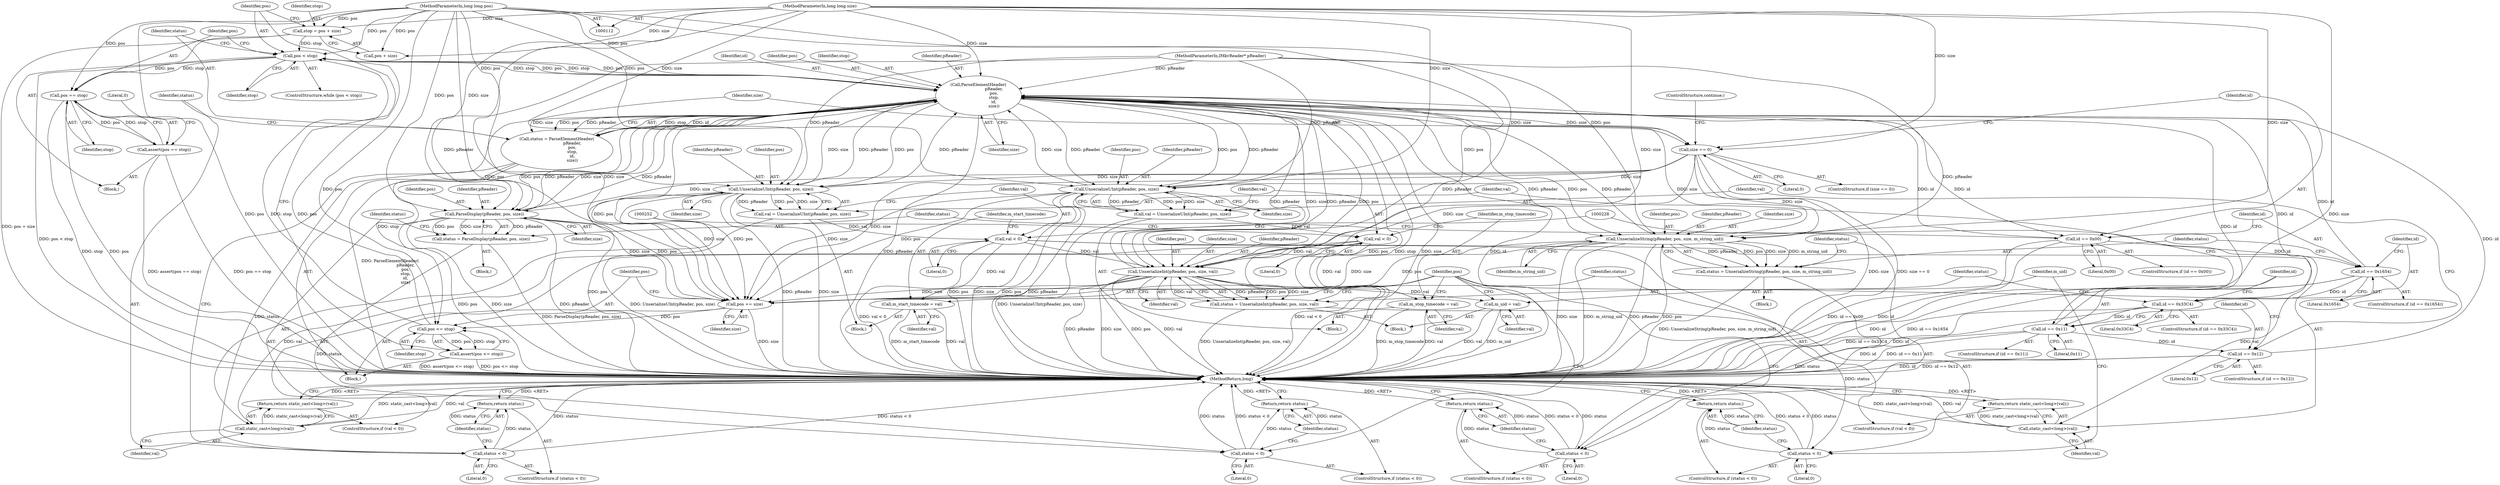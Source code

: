 digraph "1_Android_04839626ed859623901ebd3a5fd483982186b59d_164@integer" {
"1000118" [label="(Call,stop = pos + size)"];
"1000114" [label="(MethodParameterIn,long long pos)"];
"1000115" [label="(MethodParameterIn,long long size)"];
"1000124" [label="(Call,pos < stop)"];
"1000133" [label="(Call,ParseElementHeader(\n                        pReader,\n                        pos,\n                        stop,\n                        id,\n                        size))"];
"1000131" [label="(Call,status = ParseElementHeader(\n                        pReader,\n                        pos,\n                        stop,\n                        id,\n                        size))"];
"1000140" [label="(Call,status < 0)"];
"1000143" [label="(Return,return status;)"];
"1000146" [label="(Call,size == 0)"];
"1000157" [label="(Call,ParseDisplay(pReader, pos, size))"];
"1000155" [label="(Call,status = ParseDisplay(pReader, pos, size))"];
"1000162" [label="(Call,status < 0)"];
"1000165" [label="(Return,return status;)"];
"1000257" [label="(Call,pos += size)"];
"1000261" [label="(Call,pos <= stop)"];
"1000260" [label="(Call,assert(pos <= stop))"];
"1000175" [label="(Call,UnserializeString(pReader, pos, size, m_string_uid))"];
"1000173" [label="(Call,status = UnserializeString(pReader, pos, size, m_string_uid))"];
"1000181" [label="(Call,status < 0)"];
"1000184" [label="(Return,return status;)"];
"1000195" [label="(Call,UnserializeInt(pReader, pos, size, val))"];
"1000193" [label="(Call,status = UnserializeInt(pReader, pos, size, val))"];
"1000201" [label="(Call,status < 0)"];
"1000204" [label="(Return,return status;)"];
"1000206" [label="(Call,m_uid = val)"];
"1000218" [label="(Call,UnserializeUInt(pReader, pos, size))"];
"1000216" [label="(Call,val = UnserializeUInt(pReader, pos, size))"];
"1000223" [label="(Call,val < 0)"];
"1000227" [label="(Call,static_cast<long>(val))"];
"1000226" [label="(Return,return static_cast<long>(val);)"];
"1000230" [label="(Call,m_start_timecode = val)"];
"1000242" [label="(Call,UnserializeUInt(pReader, pos, size))"];
"1000240" [label="(Call,val = UnserializeUInt(pReader, pos, size))"];
"1000247" [label="(Call,val < 0)"];
"1000251" [label="(Call,static_cast<long>(val))"];
"1000250" [label="(Return,return static_cast<long>(val);)"];
"1000254" [label="(Call,m_stop_timecode = val)"];
"1000151" [label="(Call,id == 0x00)"];
"1000169" [label="(Call,id == 0x1654)"];
"1000188" [label="(Call,id == 0x33C4)"];
"1000211" [label="(Call,id == 0x11)"];
"1000235" [label="(Call,id == 0x12)"];
"1000265" [label="(Call,pos == stop)"];
"1000264" [label="(Call,assert(pos == stop))"];
"1000205" [label="(Identifier,status)"];
"1000142" [label="(Literal,0)"];
"1000148" [label="(Literal,0)"];
"1000195" [label="(Call,UnserializeInt(pReader, pos, size, val))"];
"1000227" [label="(Call,static_cast<long>(val))"];
"1000217" [label="(Identifier,val)"];
"1000185" [label="(Identifier,status)"];
"1000155" [label="(Call,status = ParseDisplay(pReader, pos, size))"];
"1000169" [label="(Call,id == 0x1654)"];
"1000218" [label="(Call,UnserializeUInt(pReader, pos, size))"];
"1000152" [label="(Identifier,id)"];
"1000259" [label="(Identifier,size)"];
"1000219" [label="(Identifier,pReader)"];
"1000161" [label="(ControlStructure,if (status < 0))"];
"1000240" [label="(Call,val = UnserializeUInt(pReader, pos, size))"];
"1000177" [label="(Identifier,pos)"];
"1000131" [label="(Call,status = ParseElementHeader(\n                        pReader,\n                        pos,\n                        stop,\n                        id,\n                        size))"];
"1000204" [label="(Return,return status;)"];
"1000248" [label="(Identifier,val)"];
"1000207" [label="(Identifier,m_uid)"];
"1000114" [label="(MethodParameterIn,long long pos)"];
"1000191" [label="(Block,)"];
"1000124" [label="(Call,pos < stop)"];
"1000147" [label="(Identifier,size)"];
"1000157" [label="(Call,ParseDisplay(pReader, pos, size))"];
"1000251" [label="(Call,static_cast<long>(val))"];
"1000172" [label="(Block,)"];
"1000154" [label="(Block,)"];
"1000254" [label="(Call,m_stop_timecode = val)"];
"1000190" [label="(Literal,0x33C4)"];
"1000193" [label="(Call,status = UnserializeInt(pReader, pos, size, val))"];
"1000176" [label="(Identifier,pReader)"];
"1000182" [label="(Identifier,status)"];
"1000203" [label="(Literal,0)"];
"1000253" [label="(Identifier,val)"];
"1000236" [label="(Identifier,id)"];
"1000211" [label="(Call,id == 0x11)"];
"1000113" [label="(MethodParameterIn,IMkvReader* pReader)"];
"1000120" [label="(Call,pos + size)"];
"1000139" [label="(ControlStructure,if (status < 0))"];
"1000171" [label="(Literal,0x1654)"];
"1000225" [label="(Literal,0)"];
"1000162" [label="(Call,status < 0)"];
"1000187" [label="(ControlStructure,if (id == 0x33C4))"];
"1000200" [label="(ControlStructure,if (status < 0))"];
"1000267" [label="(Identifier,stop)"];
"1000153" [label="(Literal,0x00)"];
"1000250" [label="(Return,return static_cast<long>(val);)"];
"1000150" [label="(ControlStructure,if (id == 0x00))"];
"1000160" [label="(Identifier,size)"];
"1000164" [label="(Literal,0)"];
"1000232" [label="(Identifier,val)"];
"1000238" [label="(Block,)"];
"1000222" [label="(ControlStructure,if (val < 0))"];
"1000165" [label="(Return,return status;)"];
"1000221" [label="(Identifier,size)"];
"1000199" [label="(Identifier,val)"];
"1000146" [label="(Call,size == 0)"];
"1000255" [label="(Identifier,m_stop_timecode)"];
"1000194" [label="(Identifier,status)"];
"1000188" [label="(Call,id == 0x33C4)"];
"1000197" [label="(Identifier,pos)"];
"1000168" [label="(ControlStructure,if (id == 0x1654))"];
"1000234" [label="(ControlStructure,if (id == 0x12))"];
"1000119" [label="(Identifier,stop)"];
"1000249" [label="(Literal,0)"];
"1000226" [label="(Return,return static_cast<long>(val);)"];
"1000170" [label="(Identifier,id)"];
"1000206" [label="(Call,m_uid = val)"];
"1000237" [label="(Literal,0x12)"];
"1000159" [label="(Identifier,pos)"];
"1000140" [label="(Call,status < 0)"];
"1000241" [label="(Identifier,val)"];
"1000257" [label="(Call,pos += size)"];
"1000265" [label="(Call,pos == stop)"];
"1000145" [label="(ControlStructure,if (size == 0))"];
"1000235" [label="(Call,id == 0x12)"];
"1000262" [label="(Identifier,pos)"];
"1000181" [label="(Call,status < 0)"];
"1000180" [label="(ControlStructure,if (status < 0))"];
"1000244" [label="(Identifier,pos)"];
"1000125" [label="(Identifier,pos)"];
"1000243" [label="(Identifier,pReader)"];
"1000116" [label="(Block,)"];
"1000137" [label="(Identifier,id)"];
"1000173" [label="(Call,status = UnserializeString(pReader, pos, size, m_string_uid))"];
"1000127" [label="(Block,)"];
"1000118" [label="(Call,stop = pos + size)"];
"1000115" [label="(MethodParameterIn,long long size)"];
"1000198" [label="(Identifier,size)"];
"1000231" [label="(Identifier,m_start_timecode)"];
"1000230" [label="(Call,m_start_timecode = val)"];
"1000158" [label="(Identifier,pReader)"];
"1000210" [label="(ControlStructure,if (id == 0x11))"];
"1000126" [label="(Identifier,stop)"];
"1000214" [label="(Block,)"];
"1000135" [label="(Identifier,pos)"];
"1000201" [label="(Call,status < 0)"];
"1000220" [label="(Identifier,pos)"];
"1000189" [label="(Identifier,id)"];
"1000260" [label="(Call,assert(pos <= stop))"];
"1000269" [label="(Literal,0)"];
"1000246" [label="(ControlStructure,if (val < 0))"];
"1000138" [label="(Identifier,size)"];
"1000245" [label="(Identifier,size)"];
"1000261" [label="(Call,pos <= stop)"];
"1000175" [label="(Call,UnserializeString(pReader, pos, size, m_string_uid))"];
"1000208" [label="(Identifier,val)"];
"1000149" [label="(ControlStructure,continue;)"];
"1000163" [label="(Identifier,status)"];
"1000229" [label="(Identifier,val)"];
"1000196" [label="(Identifier,pReader)"];
"1000256" [label="(Identifier,val)"];
"1000216" [label="(Call,val = UnserializeUInt(pReader, pos, size))"];
"1000179" [label="(Identifier,m_string_uid)"];
"1000224" [label="(Identifier,val)"];
"1000174" [label="(Identifier,status)"];
"1000166" [label="(Identifier,status)"];
"1000270" [label="(MethodReturn,long)"];
"1000202" [label="(Identifier,status)"];
"1000178" [label="(Identifier,size)"];
"1000213" [label="(Literal,0x11)"];
"1000151" [label="(Call,id == 0x00)"];
"1000242" [label="(Call,UnserializeUInt(pReader, pos, size))"];
"1000144" [label="(Identifier,status)"];
"1000143" [label="(Return,return status;)"];
"1000264" [label="(Call,assert(pos == stop))"];
"1000258" [label="(Identifier,pos)"];
"1000132" [label="(Identifier,status)"];
"1000212" [label="(Identifier,id)"];
"1000141" [label="(Identifier,status)"];
"1000156" [label="(Identifier,status)"];
"1000247" [label="(Call,val < 0)"];
"1000266" [label="(Identifier,pos)"];
"1000123" [label="(ControlStructure,while (pos < stop))"];
"1000133" [label="(Call,ParseElementHeader(\n                        pReader,\n                        pos,\n                        stop,\n                        id,\n                        size))"];
"1000263" [label="(Identifier,stop)"];
"1000223" [label="(Call,val < 0)"];
"1000136" [label="(Identifier,stop)"];
"1000184" [label="(Return,return status;)"];
"1000183" [label="(Literal,0)"];
"1000134" [label="(Identifier,pReader)"];
"1000118" -> "1000116"  [label="AST: "];
"1000118" -> "1000120"  [label="CFG: "];
"1000119" -> "1000118"  [label="AST: "];
"1000120" -> "1000118"  [label="AST: "];
"1000125" -> "1000118"  [label="CFG: "];
"1000118" -> "1000270"  [label="DDG: pos + size"];
"1000114" -> "1000118"  [label="DDG: pos"];
"1000115" -> "1000118"  [label="DDG: size"];
"1000118" -> "1000124"  [label="DDG: stop"];
"1000114" -> "1000112"  [label="AST: "];
"1000114" -> "1000270"  [label="DDG: pos"];
"1000114" -> "1000120"  [label="DDG: pos"];
"1000114" -> "1000124"  [label="DDG: pos"];
"1000114" -> "1000133"  [label="DDG: pos"];
"1000114" -> "1000157"  [label="DDG: pos"];
"1000114" -> "1000175"  [label="DDG: pos"];
"1000114" -> "1000195"  [label="DDG: pos"];
"1000114" -> "1000218"  [label="DDG: pos"];
"1000114" -> "1000242"  [label="DDG: pos"];
"1000114" -> "1000257"  [label="DDG: pos"];
"1000114" -> "1000261"  [label="DDG: pos"];
"1000114" -> "1000265"  [label="DDG: pos"];
"1000115" -> "1000112"  [label="AST: "];
"1000115" -> "1000270"  [label="DDG: size"];
"1000115" -> "1000120"  [label="DDG: size"];
"1000115" -> "1000133"  [label="DDG: size"];
"1000115" -> "1000146"  [label="DDG: size"];
"1000115" -> "1000157"  [label="DDG: size"];
"1000115" -> "1000175"  [label="DDG: size"];
"1000115" -> "1000195"  [label="DDG: size"];
"1000115" -> "1000218"  [label="DDG: size"];
"1000115" -> "1000242"  [label="DDG: size"];
"1000115" -> "1000257"  [label="DDG: size"];
"1000124" -> "1000123"  [label="AST: "];
"1000124" -> "1000126"  [label="CFG: "];
"1000125" -> "1000124"  [label="AST: "];
"1000126" -> "1000124"  [label="AST: "];
"1000132" -> "1000124"  [label="CFG: "];
"1000266" -> "1000124"  [label="CFG: "];
"1000124" -> "1000270"  [label="DDG: pos < stop"];
"1000261" -> "1000124"  [label="DDG: pos"];
"1000261" -> "1000124"  [label="DDG: stop"];
"1000133" -> "1000124"  [label="DDG: pos"];
"1000133" -> "1000124"  [label="DDG: stop"];
"1000124" -> "1000133"  [label="DDG: pos"];
"1000124" -> "1000133"  [label="DDG: stop"];
"1000124" -> "1000265"  [label="DDG: pos"];
"1000124" -> "1000265"  [label="DDG: stop"];
"1000133" -> "1000131"  [label="AST: "];
"1000133" -> "1000138"  [label="CFG: "];
"1000134" -> "1000133"  [label="AST: "];
"1000135" -> "1000133"  [label="AST: "];
"1000136" -> "1000133"  [label="AST: "];
"1000137" -> "1000133"  [label="AST: "];
"1000138" -> "1000133"  [label="AST: "];
"1000131" -> "1000133"  [label="CFG: "];
"1000133" -> "1000270"  [label="DDG: pReader"];
"1000133" -> "1000270"  [label="DDG: pos"];
"1000133" -> "1000270"  [label="DDG: stop"];
"1000133" -> "1000270"  [label="DDG: size"];
"1000133" -> "1000270"  [label="DDG: id"];
"1000133" -> "1000131"  [label="DDG: stop"];
"1000133" -> "1000131"  [label="DDG: id"];
"1000133" -> "1000131"  [label="DDG: size"];
"1000133" -> "1000131"  [label="DDG: pos"];
"1000133" -> "1000131"  [label="DDG: pReader"];
"1000218" -> "1000133"  [label="DDG: pReader"];
"1000218" -> "1000133"  [label="DDG: size"];
"1000175" -> "1000133"  [label="DDG: pReader"];
"1000175" -> "1000133"  [label="DDG: size"];
"1000195" -> "1000133"  [label="DDG: pReader"];
"1000195" -> "1000133"  [label="DDG: size"];
"1000242" -> "1000133"  [label="DDG: pReader"];
"1000242" -> "1000133"  [label="DDG: size"];
"1000157" -> "1000133"  [label="DDG: pReader"];
"1000157" -> "1000133"  [label="DDG: size"];
"1000113" -> "1000133"  [label="DDG: pReader"];
"1000235" -> "1000133"  [label="DDG: id"];
"1000188" -> "1000133"  [label="DDG: id"];
"1000151" -> "1000133"  [label="DDG: id"];
"1000211" -> "1000133"  [label="DDG: id"];
"1000169" -> "1000133"  [label="DDG: id"];
"1000146" -> "1000133"  [label="DDG: size"];
"1000133" -> "1000146"  [label="DDG: size"];
"1000133" -> "1000151"  [label="DDG: id"];
"1000133" -> "1000157"  [label="DDG: pReader"];
"1000133" -> "1000157"  [label="DDG: pos"];
"1000133" -> "1000175"  [label="DDG: pReader"];
"1000133" -> "1000175"  [label="DDG: pos"];
"1000133" -> "1000195"  [label="DDG: pReader"];
"1000133" -> "1000195"  [label="DDG: pos"];
"1000133" -> "1000218"  [label="DDG: pReader"];
"1000133" -> "1000218"  [label="DDG: pos"];
"1000133" -> "1000242"  [label="DDG: pReader"];
"1000133" -> "1000242"  [label="DDG: pos"];
"1000133" -> "1000257"  [label="DDG: pos"];
"1000133" -> "1000261"  [label="DDG: stop"];
"1000131" -> "1000127"  [label="AST: "];
"1000132" -> "1000131"  [label="AST: "];
"1000141" -> "1000131"  [label="CFG: "];
"1000131" -> "1000270"  [label="DDG: ParseElementHeader(\n                        pReader,\n                        pos,\n                        stop,\n                        id,\n                        size)"];
"1000131" -> "1000140"  [label="DDG: status"];
"1000140" -> "1000139"  [label="AST: "];
"1000140" -> "1000142"  [label="CFG: "];
"1000141" -> "1000140"  [label="AST: "];
"1000142" -> "1000140"  [label="AST: "];
"1000144" -> "1000140"  [label="CFG: "];
"1000147" -> "1000140"  [label="CFG: "];
"1000140" -> "1000270"  [label="DDG: status"];
"1000140" -> "1000270"  [label="DDG: status < 0"];
"1000140" -> "1000143"  [label="DDG: status"];
"1000143" -> "1000139"  [label="AST: "];
"1000143" -> "1000144"  [label="CFG: "];
"1000144" -> "1000143"  [label="AST: "];
"1000270" -> "1000143"  [label="CFG: "];
"1000143" -> "1000270"  [label="DDG: <RET>"];
"1000144" -> "1000143"  [label="DDG: status"];
"1000146" -> "1000145"  [label="AST: "];
"1000146" -> "1000148"  [label="CFG: "];
"1000147" -> "1000146"  [label="AST: "];
"1000148" -> "1000146"  [label="AST: "];
"1000149" -> "1000146"  [label="CFG: "];
"1000152" -> "1000146"  [label="CFG: "];
"1000146" -> "1000270"  [label="DDG: size"];
"1000146" -> "1000270"  [label="DDG: size == 0"];
"1000146" -> "1000157"  [label="DDG: size"];
"1000146" -> "1000175"  [label="DDG: size"];
"1000146" -> "1000195"  [label="DDG: size"];
"1000146" -> "1000218"  [label="DDG: size"];
"1000146" -> "1000242"  [label="DDG: size"];
"1000146" -> "1000257"  [label="DDG: size"];
"1000157" -> "1000155"  [label="AST: "];
"1000157" -> "1000160"  [label="CFG: "];
"1000158" -> "1000157"  [label="AST: "];
"1000159" -> "1000157"  [label="AST: "];
"1000160" -> "1000157"  [label="AST: "];
"1000155" -> "1000157"  [label="CFG: "];
"1000157" -> "1000270"  [label="DDG: pos"];
"1000157" -> "1000270"  [label="DDG: size"];
"1000157" -> "1000270"  [label="DDG: pReader"];
"1000157" -> "1000155"  [label="DDG: pReader"];
"1000157" -> "1000155"  [label="DDG: pos"];
"1000157" -> "1000155"  [label="DDG: size"];
"1000113" -> "1000157"  [label="DDG: pReader"];
"1000157" -> "1000257"  [label="DDG: size"];
"1000157" -> "1000257"  [label="DDG: pos"];
"1000155" -> "1000154"  [label="AST: "];
"1000156" -> "1000155"  [label="AST: "];
"1000163" -> "1000155"  [label="CFG: "];
"1000155" -> "1000270"  [label="DDG: ParseDisplay(pReader, pos, size)"];
"1000155" -> "1000162"  [label="DDG: status"];
"1000162" -> "1000161"  [label="AST: "];
"1000162" -> "1000164"  [label="CFG: "];
"1000163" -> "1000162"  [label="AST: "];
"1000164" -> "1000162"  [label="AST: "];
"1000166" -> "1000162"  [label="CFG: "];
"1000258" -> "1000162"  [label="CFG: "];
"1000162" -> "1000270"  [label="DDG: status"];
"1000162" -> "1000270"  [label="DDG: status < 0"];
"1000162" -> "1000165"  [label="DDG: status"];
"1000165" -> "1000161"  [label="AST: "];
"1000165" -> "1000166"  [label="CFG: "];
"1000166" -> "1000165"  [label="AST: "];
"1000270" -> "1000165"  [label="CFG: "];
"1000165" -> "1000270"  [label="DDG: <RET>"];
"1000166" -> "1000165"  [label="DDG: status"];
"1000257" -> "1000127"  [label="AST: "];
"1000257" -> "1000259"  [label="CFG: "];
"1000258" -> "1000257"  [label="AST: "];
"1000259" -> "1000257"  [label="AST: "];
"1000262" -> "1000257"  [label="CFG: "];
"1000257" -> "1000270"  [label="DDG: size"];
"1000175" -> "1000257"  [label="DDG: size"];
"1000175" -> "1000257"  [label="DDG: pos"];
"1000218" -> "1000257"  [label="DDG: size"];
"1000218" -> "1000257"  [label="DDG: pos"];
"1000242" -> "1000257"  [label="DDG: size"];
"1000242" -> "1000257"  [label="DDG: pos"];
"1000195" -> "1000257"  [label="DDG: size"];
"1000195" -> "1000257"  [label="DDG: pos"];
"1000257" -> "1000261"  [label="DDG: pos"];
"1000261" -> "1000260"  [label="AST: "];
"1000261" -> "1000263"  [label="CFG: "];
"1000262" -> "1000261"  [label="AST: "];
"1000263" -> "1000261"  [label="AST: "];
"1000260" -> "1000261"  [label="CFG: "];
"1000261" -> "1000260"  [label="DDG: pos"];
"1000261" -> "1000260"  [label="DDG: stop"];
"1000260" -> "1000127"  [label="AST: "];
"1000125" -> "1000260"  [label="CFG: "];
"1000260" -> "1000270"  [label="DDG: assert(pos <= stop)"];
"1000260" -> "1000270"  [label="DDG: pos <= stop"];
"1000175" -> "1000173"  [label="AST: "];
"1000175" -> "1000179"  [label="CFG: "];
"1000176" -> "1000175"  [label="AST: "];
"1000177" -> "1000175"  [label="AST: "];
"1000178" -> "1000175"  [label="AST: "];
"1000179" -> "1000175"  [label="AST: "];
"1000173" -> "1000175"  [label="CFG: "];
"1000175" -> "1000270"  [label="DDG: size"];
"1000175" -> "1000270"  [label="DDG: m_string_uid"];
"1000175" -> "1000270"  [label="DDG: pReader"];
"1000175" -> "1000270"  [label="DDG: pos"];
"1000175" -> "1000173"  [label="DDG: pReader"];
"1000175" -> "1000173"  [label="DDG: pos"];
"1000175" -> "1000173"  [label="DDG: size"];
"1000175" -> "1000173"  [label="DDG: m_string_uid"];
"1000113" -> "1000175"  [label="DDG: pReader"];
"1000173" -> "1000172"  [label="AST: "];
"1000174" -> "1000173"  [label="AST: "];
"1000182" -> "1000173"  [label="CFG: "];
"1000173" -> "1000270"  [label="DDG: UnserializeString(pReader, pos, size, m_string_uid)"];
"1000173" -> "1000181"  [label="DDG: status"];
"1000181" -> "1000180"  [label="AST: "];
"1000181" -> "1000183"  [label="CFG: "];
"1000182" -> "1000181"  [label="AST: "];
"1000183" -> "1000181"  [label="AST: "];
"1000185" -> "1000181"  [label="CFG: "];
"1000258" -> "1000181"  [label="CFG: "];
"1000181" -> "1000270"  [label="DDG: status < 0"];
"1000181" -> "1000270"  [label="DDG: status"];
"1000181" -> "1000184"  [label="DDG: status"];
"1000184" -> "1000180"  [label="AST: "];
"1000184" -> "1000185"  [label="CFG: "];
"1000185" -> "1000184"  [label="AST: "];
"1000270" -> "1000184"  [label="CFG: "];
"1000184" -> "1000270"  [label="DDG: <RET>"];
"1000185" -> "1000184"  [label="DDG: status"];
"1000195" -> "1000193"  [label="AST: "];
"1000195" -> "1000199"  [label="CFG: "];
"1000196" -> "1000195"  [label="AST: "];
"1000197" -> "1000195"  [label="AST: "];
"1000198" -> "1000195"  [label="AST: "];
"1000199" -> "1000195"  [label="AST: "];
"1000193" -> "1000195"  [label="CFG: "];
"1000195" -> "1000270"  [label="DDG: pos"];
"1000195" -> "1000270"  [label="DDG: val"];
"1000195" -> "1000270"  [label="DDG: pReader"];
"1000195" -> "1000270"  [label="DDG: size"];
"1000195" -> "1000193"  [label="DDG: pReader"];
"1000195" -> "1000193"  [label="DDG: pos"];
"1000195" -> "1000193"  [label="DDG: size"];
"1000195" -> "1000193"  [label="DDG: val"];
"1000113" -> "1000195"  [label="DDG: pReader"];
"1000223" -> "1000195"  [label="DDG: val"];
"1000247" -> "1000195"  [label="DDG: val"];
"1000195" -> "1000206"  [label="DDG: val"];
"1000193" -> "1000191"  [label="AST: "];
"1000194" -> "1000193"  [label="AST: "];
"1000202" -> "1000193"  [label="CFG: "];
"1000193" -> "1000270"  [label="DDG: UnserializeInt(pReader, pos, size, val)"];
"1000193" -> "1000201"  [label="DDG: status"];
"1000201" -> "1000200"  [label="AST: "];
"1000201" -> "1000203"  [label="CFG: "];
"1000202" -> "1000201"  [label="AST: "];
"1000203" -> "1000201"  [label="AST: "];
"1000205" -> "1000201"  [label="CFG: "];
"1000207" -> "1000201"  [label="CFG: "];
"1000201" -> "1000270"  [label="DDG: status < 0"];
"1000201" -> "1000270"  [label="DDG: status"];
"1000201" -> "1000204"  [label="DDG: status"];
"1000204" -> "1000200"  [label="AST: "];
"1000204" -> "1000205"  [label="CFG: "];
"1000205" -> "1000204"  [label="AST: "];
"1000270" -> "1000204"  [label="CFG: "];
"1000204" -> "1000270"  [label="DDG: <RET>"];
"1000205" -> "1000204"  [label="DDG: status"];
"1000206" -> "1000191"  [label="AST: "];
"1000206" -> "1000208"  [label="CFG: "];
"1000207" -> "1000206"  [label="AST: "];
"1000208" -> "1000206"  [label="AST: "];
"1000258" -> "1000206"  [label="CFG: "];
"1000206" -> "1000270"  [label="DDG: val"];
"1000206" -> "1000270"  [label="DDG: m_uid"];
"1000218" -> "1000216"  [label="AST: "];
"1000218" -> "1000221"  [label="CFG: "];
"1000219" -> "1000218"  [label="AST: "];
"1000220" -> "1000218"  [label="AST: "];
"1000221" -> "1000218"  [label="AST: "];
"1000216" -> "1000218"  [label="CFG: "];
"1000218" -> "1000270"  [label="DDG: pReader"];
"1000218" -> "1000270"  [label="DDG: size"];
"1000218" -> "1000270"  [label="DDG: pos"];
"1000218" -> "1000216"  [label="DDG: pReader"];
"1000218" -> "1000216"  [label="DDG: pos"];
"1000218" -> "1000216"  [label="DDG: size"];
"1000113" -> "1000218"  [label="DDG: pReader"];
"1000216" -> "1000214"  [label="AST: "];
"1000217" -> "1000216"  [label="AST: "];
"1000224" -> "1000216"  [label="CFG: "];
"1000216" -> "1000270"  [label="DDG: UnserializeUInt(pReader, pos, size)"];
"1000216" -> "1000223"  [label="DDG: val"];
"1000223" -> "1000222"  [label="AST: "];
"1000223" -> "1000225"  [label="CFG: "];
"1000224" -> "1000223"  [label="AST: "];
"1000225" -> "1000223"  [label="AST: "];
"1000228" -> "1000223"  [label="CFG: "];
"1000231" -> "1000223"  [label="CFG: "];
"1000223" -> "1000270"  [label="DDG: val < 0"];
"1000223" -> "1000227"  [label="DDG: val"];
"1000223" -> "1000230"  [label="DDG: val"];
"1000227" -> "1000226"  [label="AST: "];
"1000227" -> "1000229"  [label="CFG: "];
"1000228" -> "1000227"  [label="AST: "];
"1000229" -> "1000227"  [label="AST: "];
"1000226" -> "1000227"  [label="CFG: "];
"1000227" -> "1000270"  [label="DDG: static_cast<long>(val)"];
"1000227" -> "1000270"  [label="DDG: val"];
"1000227" -> "1000226"  [label="DDG: static_cast<long>(val)"];
"1000226" -> "1000222"  [label="AST: "];
"1000270" -> "1000226"  [label="CFG: "];
"1000226" -> "1000270"  [label="DDG: <RET>"];
"1000230" -> "1000214"  [label="AST: "];
"1000230" -> "1000232"  [label="CFG: "];
"1000231" -> "1000230"  [label="AST: "];
"1000232" -> "1000230"  [label="AST: "];
"1000258" -> "1000230"  [label="CFG: "];
"1000230" -> "1000270"  [label="DDG: m_start_timecode"];
"1000230" -> "1000270"  [label="DDG: val"];
"1000242" -> "1000240"  [label="AST: "];
"1000242" -> "1000245"  [label="CFG: "];
"1000243" -> "1000242"  [label="AST: "];
"1000244" -> "1000242"  [label="AST: "];
"1000245" -> "1000242"  [label="AST: "];
"1000240" -> "1000242"  [label="CFG: "];
"1000242" -> "1000270"  [label="DDG: pos"];
"1000242" -> "1000270"  [label="DDG: size"];
"1000242" -> "1000270"  [label="DDG: pReader"];
"1000242" -> "1000240"  [label="DDG: pReader"];
"1000242" -> "1000240"  [label="DDG: pos"];
"1000242" -> "1000240"  [label="DDG: size"];
"1000113" -> "1000242"  [label="DDG: pReader"];
"1000240" -> "1000238"  [label="AST: "];
"1000241" -> "1000240"  [label="AST: "];
"1000248" -> "1000240"  [label="CFG: "];
"1000240" -> "1000270"  [label="DDG: UnserializeUInt(pReader, pos, size)"];
"1000240" -> "1000247"  [label="DDG: val"];
"1000247" -> "1000246"  [label="AST: "];
"1000247" -> "1000249"  [label="CFG: "];
"1000248" -> "1000247"  [label="AST: "];
"1000249" -> "1000247"  [label="AST: "];
"1000252" -> "1000247"  [label="CFG: "];
"1000255" -> "1000247"  [label="CFG: "];
"1000247" -> "1000270"  [label="DDG: val < 0"];
"1000247" -> "1000251"  [label="DDG: val"];
"1000247" -> "1000254"  [label="DDG: val"];
"1000251" -> "1000250"  [label="AST: "];
"1000251" -> "1000253"  [label="CFG: "];
"1000252" -> "1000251"  [label="AST: "];
"1000253" -> "1000251"  [label="AST: "];
"1000250" -> "1000251"  [label="CFG: "];
"1000251" -> "1000270"  [label="DDG: static_cast<long>(val)"];
"1000251" -> "1000270"  [label="DDG: val"];
"1000251" -> "1000250"  [label="DDG: static_cast<long>(val)"];
"1000250" -> "1000246"  [label="AST: "];
"1000270" -> "1000250"  [label="CFG: "];
"1000250" -> "1000270"  [label="DDG: <RET>"];
"1000254" -> "1000238"  [label="AST: "];
"1000254" -> "1000256"  [label="CFG: "];
"1000255" -> "1000254"  [label="AST: "];
"1000256" -> "1000254"  [label="AST: "];
"1000258" -> "1000254"  [label="CFG: "];
"1000254" -> "1000270"  [label="DDG: m_stop_timecode"];
"1000254" -> "1000270"  [label="DDG: val"];
"1000151" -> "1000150"  [label="AST: "];
"1000151" -> "1000153"  [label="CFG: "];
"1000152" -> "1000151"  [label="AST: "];
"1000153" -> "1000151"  [label="AST: "];
"1000156" -> "1000151"  [label="CFG: "];
"1000170" -> "1000151"  [label="CFG: "];
"1000151" -> "1000270"  [label="DDG: id == 0x00"];
"1000151" -> "1000270"  [label="DDG: id"];
"1000151" -> "1000169"  [label="DDG: id"];
"1000169" -> "1000168"  [label="AST: "];
"1000169" -> "1000171"  [label="CFG: "];
"1000170" -> "1000169"  [label="AST: "];
"1000171" -> "1000169"  [label="AST: "];
"1000174" -> "1000169"  [label="CFG: "];
"1000189" -> "1000169"  [label="CFG: "];
"1000169" -> "1000270"  [label="DDG: id == 0x1654"];
"1000169" -> "1000270"  [label="DDG: id"];
"1000169" -> "1000188"  [label="DDG: id"];
"1000188" -> "1000187"  [label="AST: "];
"1000188" -> "1000190"  [label="CFG: "];
"1000189" -> "1000188"  [label="AST: "];
"1000190" -> "1000188"  [label="AST: "];
"1000194" -> "1000188"  [label="CFG: "];
"1000212" -> "1000188"  [label="CFG: "];
"1000188" -> "1000270"  [label="DDG: id == 0x33C4"];
"1000188" -> "1000270"  [label="DDG: id"];
"1000188" -> "1000211"  [label="DDG: id"];
"1000211" -> "1000210"  [label="AST: "];
"1000211" -> "1000213"  [label="CFG: "];
"1000212" -> "1000211"  [label="AST: "];
"1000213" -> "1000211"  [label="AST: "];
"1000217" -> "1000211"  [label="CFG: "];
"1000236" -> "1000211"  [label="CFG: "];
"1000211" -> "1000270"  [label="DDG: id"];
"1000211" -> "1000270"  [label="DDG: id == 0x11"];
"1000211" -> "1000235"  [label="DDG: id"];
"1000235" -> "1000234"  [label="AST: "];
"1000235" -> "1000237"  [label="CFG: "];
"1000236" -> "1000235"  [label="AST: "];
"1000237" -> "1000235"  [label="AST: "];
"1000241" -> "1000235"  [label="CFG: "];
"1000258" -> "1000235"  [label="CFG: "];
"1000235" -> "1000270"  [label="DDG: id"];
"1000235" -> "1000270"  [label="DDG: id == 0x12"];
"1000265" -> "1000264"  [label="AST: "];
"1000265" -> "1000267"  [label="CFG: "];
"1000266" -> "1000265"  [label="AST: "];
"1000267" -> "1000265"  [label="AST: "];
"1000264" -> "1000265"  [label="CFG: "];
"1000265" -> "1000270"  [label="DDG: stop"];
"1000265" -> "1000270"  [label="DDG: pos"];
"1000265" -> "1000264"  [label="DDG: pos"];
"1000265" -> "1000264"  [label="DDG: stop"];
"1000264" -> "1000116"  [label="AST: "];
"1000269" -> "1000264"  [label="CFG: "];
"1000264" -> "1000270"  [label="DDG: pos == stop"];
"1000264" -> "1000270"  [label="DDG: assert(pos == stop)"];
}
